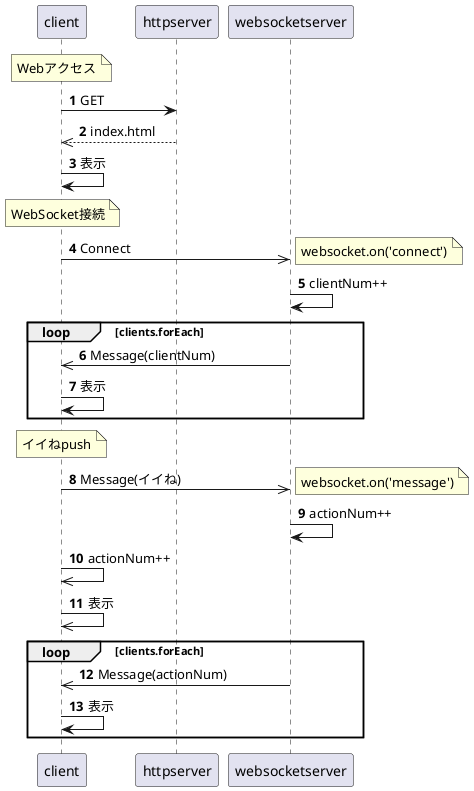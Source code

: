 @startuml iine sequence

' autoactivate on
autonumber

participant client
participant httpserver
participant websocketserver

note over client
    Webアクセス
endnote
client -> httpserver : GET
' activate client
httpserver -->> client : index.html
client -> client : 表示

note over client
    WebSocket接続
endnote
client ->> websocketserver : Connect
note right
    websocket.on('connect')
endnote
websocketserver -> websocketserver : clientNum++
loop clients.forEach
    websocketserver ->> client : Message(clientNum)
    client -> client : 表示
' |||
end

note over client
    イイねpush
endnote
client ->> websocketserver : Message(イイね)
note right
    websocket.on('message')
endnote
websocketserver -> websocketserver : actionNum++
client ->> client : actionNum++
client ->> client : 表示
loop clients.forEach
    websocketserver ->> client : Message(actionNum)
    client -> client : 表示
' |||
end


@enduml